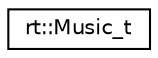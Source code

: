 digraph "Graphical Class Hierarchy"
{
 // LATEX_PDF_SIZE
  edge [fontname="Helvetica",fontsize="10",labelfontname="Helvetica",labelfontsize="10"];
  node [fontname="Helvetica",fontsize="10",shape=record];
  rankdir="LR";
  Node0 [label="rt::Music_t",height=0.2,width=0.4,color="black", fillcolor="white", style="filled",URL="$structrt_1_1Music__t.html",tooltip="Handle all music informations."];
}
